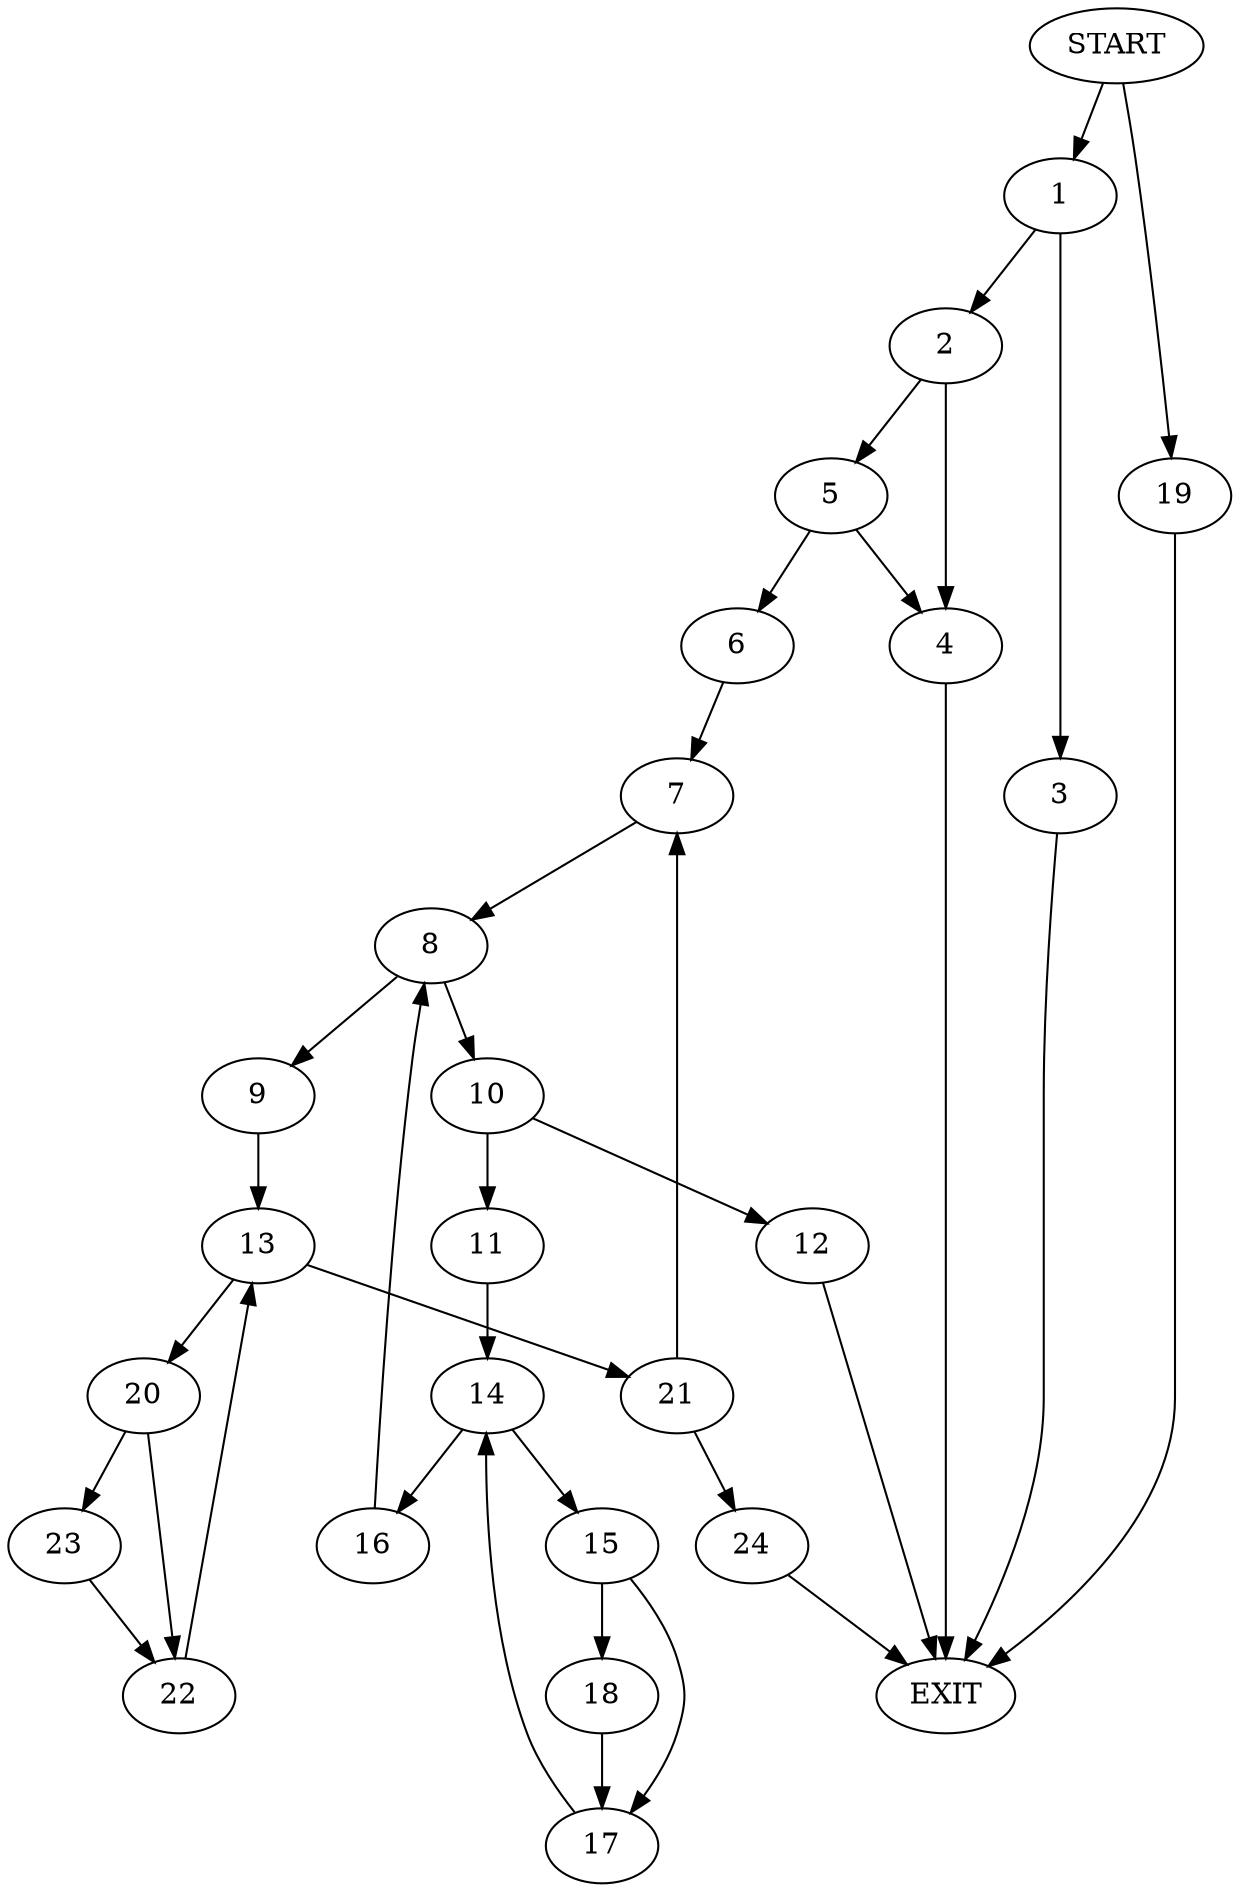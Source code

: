 digraph {
0 [label="START"]
25 [label="EXIT"]
0 -> 1
1 -> 2
1 -> 3
3 -> 25
2 -> 4
2 -> 5
5 -> 6
5 -> 4
4 -> 25
6 -> 7
7 -> 8
8 -> 9
8 -> 10
10 -> 11
10 -> 12
9 -> 13
11 -> 14
12 -> 25
14 -> 15
14 -> 16
15 -> 17
15 -> 18
16 -> 8
18 -> 17
17 -> 14
0 -> 19
19 -> 25
13 -> 20
13 -> 21
20 -> 22
20 -> 23
21 -> 7
21 -> 24
22 -> 13
23 -> 22
24 -> 25
}
